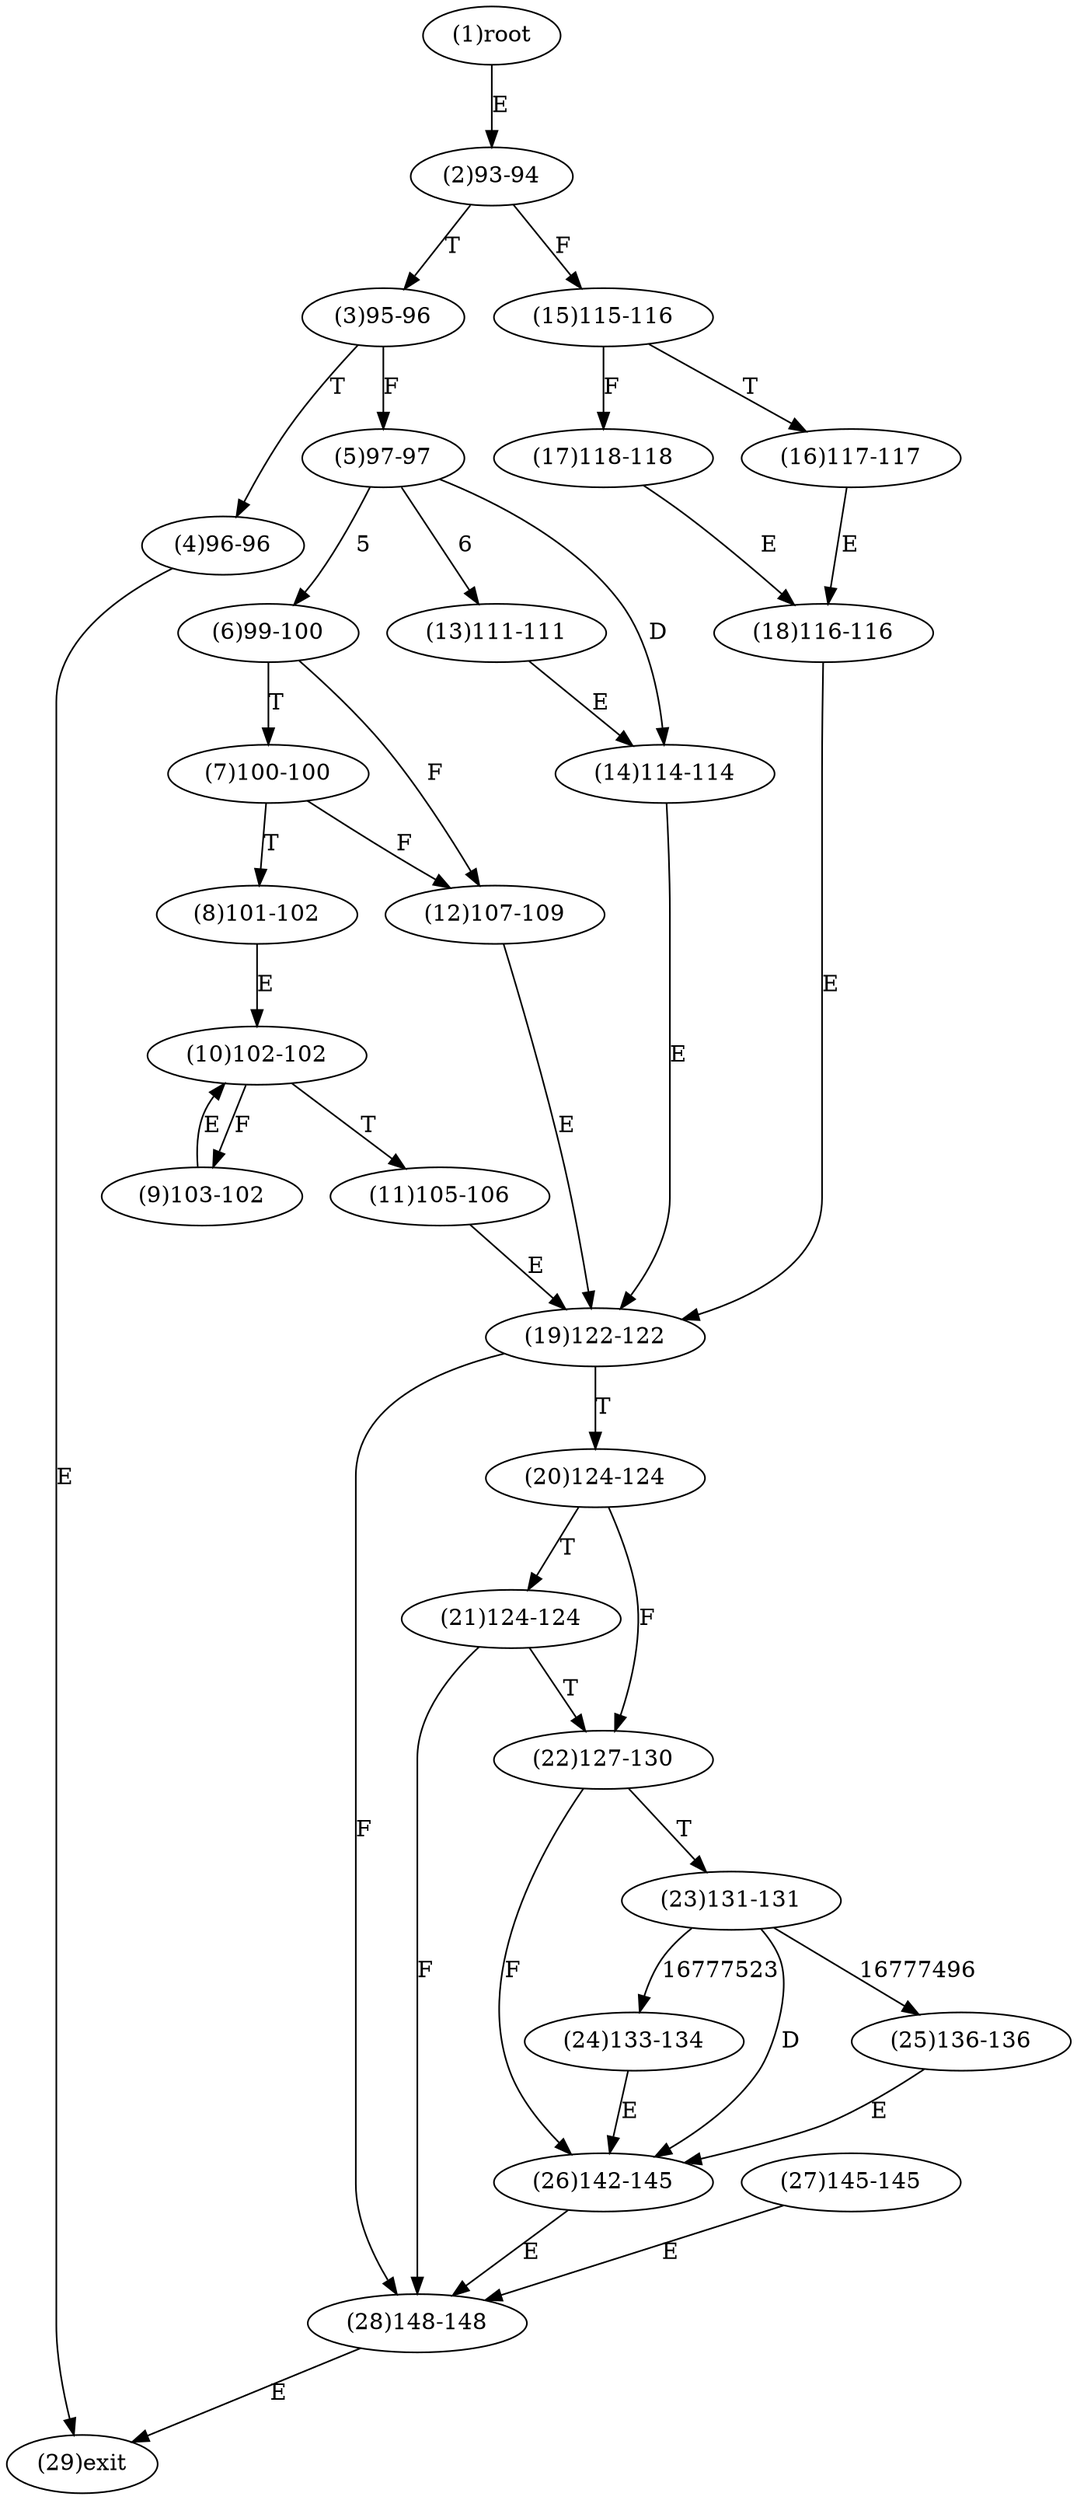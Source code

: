 digraph "" { 
1[ label="(1)root"];
2[ label="(2)93-94"];
3[ label="(3)95-96"];
4[ label="(4)96-96"];
5[ label="(5)97-97"];
6[ label="(6)99-100"];
7[ label="(7)100-100"];
8[ label="(8)101-102"];
9[ label="(9)103-102"];
10[ label="(10)102-102"];
11[ label="(11)105-106"];
12[ label="(12)107-109"];
13[ label="(13)111-111"];
14[ label="(14)114-114"];
15[ label="(15)115-116"];
17[ label="(17)118-118"];
16[ label="(16)117-117"];
19[ label="(19)122-122"];
18[ label="(18)116-116"];
21[ label="(21)124-124"];
20[ label="(20)124-124"];
23[ label="(23)131-131"];
22[ label="(22)127-130"];
25[ label="(25)136-136"];
24[ label="(24)133-134"];
27[ label="(27)145-145"];
26[ label="(26)142-145"];
29[ label="(29)exit"];
28[ label="(28)148-148"];
1->2[ label="E"];
2->15[ label="F"];
2->3[ label="T"];
3->5[ label="F"];
3->4[ label="T"];
4->29[ label="E"];
5->6[ label="5"];
5->13[ label="6"];
5->14[ label="D"];
6->12[ label="F"];
6->7[ label="T"];
7->12[ label="F"];
7->8[ label="T"];
8->10[ label="E"];
9->10[ label="E"];
10->9[ label="F"];
10->11[ label="T"];
11->19[ label="E"];
12->19[ label="E"];
13->14[ label="E"];
14->19[ label="E"];
15->17[ label="F"];
15->16[ label="T"];
16->18[ label="E"];
17->18[ label="E"];
18->19[ label="E"];
19->28[ label="F"];
19->20[ label="T"];
20->22[ label="F"];
20->21[ label="T"];
21->28[ label="F"];
21->22[ label="T"];
22->26[ label="F"];
22->23[ label="T"];
23->25[ label="16777496"];
23->24[ label="16777523"];
23->26[ label="D"];
24->26[ label="E"];
25->26[ label="E"];
26->28[ label="E"];
27->28[ label="E"];
28->29[ label="E"];
}